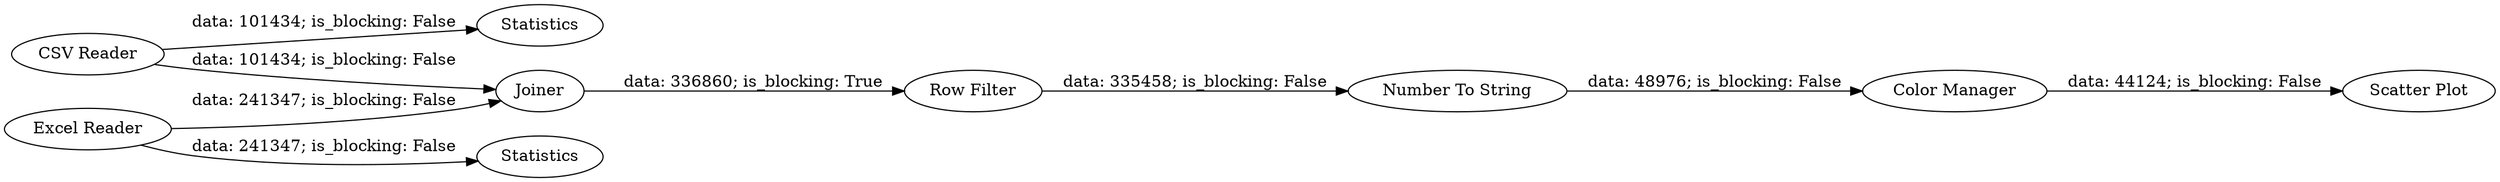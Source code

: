 digraph {
	"-177079169815884536_3" [label="CSV Reader"]
	"-177079169815884536_9" [label="Scatter Plot"]
	"-177079169815884536_8" [label="Number To String"]
	"-177079169815884536_6" [label=Joiner]
	"-177079169815884536_10" [label="Color Manager"]
	"-177079169815884536_4" [label=Statistics]
	"-177079169815884536_2" [label="Excel Reader"]
	"-177079169815884536_7" [label="Row Filter"]
	"-177079169815884536_5" [label=Statistics]
	"-177079169815884536_7" -> "-177079169815884536_8" [label="data: 335458; is_blocking: False"]
	"-177079169815884536_3" -> "-177079169815884536_6" [label="data: 101434; is_blocking: False"]
	"-177079169815884536_3" -> "-177079169815884536_5" [label="data: 101434; is_blocking: False"]
	"-177079169815884536_10" -> "-177079169815884536_9" [label="data: 44124; is_blocking: False"]
	"-177079169815884536_8" -> "-177079169815884536_10" [label="data: 48976; is_blocking: False"]
	"-177079169815884536_6" -> "-177079169815884536_7" [label="data: 336860; is_blocking: True"]
	"-177079169815884536_2" -> "-177079169815884536_6" [label="data: 241347; is_blocking: False"]
	"-177079169815884536_2" -> "-177079169815884536_4" [label="data: 241347; is_blocking: False"]
	rankdir=LR
}
